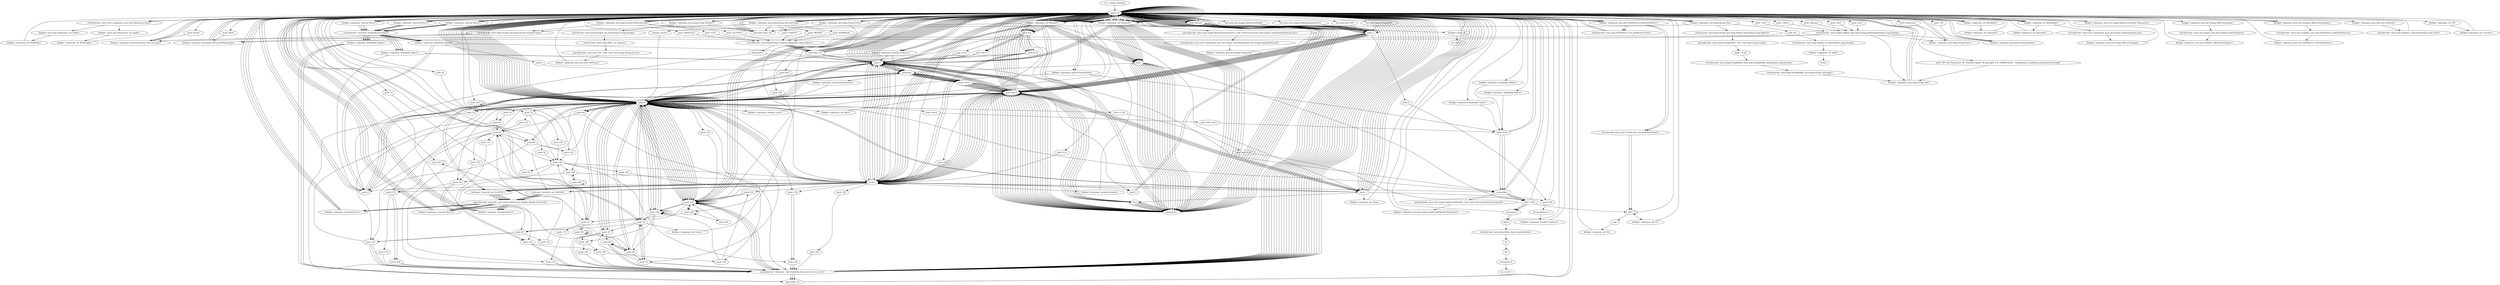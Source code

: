 digraph "" {
    "r0 := @this: plasmax"
    "load.r r0"
    "r0 := @this: plasmax"->"load.r r0";
    "load.r r0"->"load.r r0";
    "virtualinvoke <java.awt.Component: java.awt.Dimension size()>"
    "load.r r0"->"virtualinvoke <java.awt.Component: java.awt.Dimension size()>";
    "fieldget <java.awt.Dimension: int width>"
    "virtualinvoke <java.awt.Component: java.awt.Dimension size()>"->"fieldget <java.awt.Dimension: int width>";
    "fieldput <plasmax: int WinWidth>"
    "fieldget <java.awt.Dimension: int width>"->"fieldput <plasmax: int WinWidth>";
    "fieldput <plasmax: int WinWidth>"->"load.r r0";
    "load.r r0"->"load.r r0";
    "load.r r0"->"virtualinvoke <java.awt.Component: java.awt.Dimension size()>";
    "fieldget <java.awt.Dimension: int height>"
    "virtualinvoke <java.awt.Component: java.awt.Dimension size()>"->"fieldget <java.awt.Dimension: int height>";
    "fieldput <plasmax: int WinHeight>"
    "fieldget <java.awt.Dimension: int height>"->"fieldput <plasmax: int WinHeight>";
    "fieldput <plasmax: int WinHeight>"->"load.r r0";
    "load.r r0"->"load.r r0";
    "push \"colors\""
    "load.r r0"->"push \"colors\"";
    "virtualinvoke <java.applet.Applet: java.lang.String getParameter(java.lang.String)>"
    "push \"colors\""->"virtualinvoke <java.applet.Applet: java.lang.String getParameter(java.lang.String)>";
    "fieldput <plasmax: java.lang.String theColorType>"
    "virtualinvoke <java.applet.Applet: java.lang.String getParameter(java.lang.String)>"->"fieldput <plasmax: java.lang.String theColorType>";
    "fieldput <plasmax: java.lang.String theColorType>"->"load.r r0";
    "fieldget <plasmax: java.lang.String theColorType>"
    "load.r r0"->"fieldget <plasmax: java.lang.String theColorType>";
    "ifnonnull load.r r0"
    "fieldget <plasmax: java.lang.String theColorType>"->"ifnonnull load.r r0";
    "ifnonnull load.r r0"->"load.r r0";
    "push \"forest\""
    "load.r r0"->"push \"forest\"";
    "push \"forest\""->"fieldput <plasmax: java.lang.String theColorType>";
    "fieldput <plasmax: java.lang.String theColorType>"->"load.r r0";
    "load.r r0"->"load.r r0";
    "load.r r0"->"fieldget <plasmax: java.lang.String theColorType>";
    "virtualinvoke <java.lang.String: java.lang.String toUpperCase()>"
    "fieldget <plasmax: java.lang.String theColorType>"->"virtualinvoke <java.lang.String: java.lang.String toUpperCase()>";
    "virtualinvoke <java.lang.String: java.lang.String toUpperCase()>"->"fieldput <plasmax: java.lang.String theColorType>";
    "fieldput <plasmax: java.lang.String theColorType>"->"load.r r0";
    "load.r r0"->"load.r r0";
    "push \"plasma\""
    "load.r r0"->"push \"plasma\"";
    "push \"plasma\""->"virtualinvoke <java.applet.Applet: java.lang.String getParameter(java.lang.String)>";
    "fieldput <plasmax: java.lang.String thePlasmaType>"
    "virtualinvoke <java.applet.Applet: java.lang.String getParameter(java.lang.String)>"->"fieldput <plasmax: java.lang.String thePlasmaType>";
    "fieldput <plasmax: java.lang.String thePlasmaType>"->"load.r r0";
    "fieldget <plasmax: java.lang.String thePlasmaType>"
    "load.r r0"->"fieldget <plasmax: java.lang.String thePlasmaType>";
    "fieldget <plasmax: java.lang.String thePlasmaType>"->"ifnonnull load.r r0";
    "ifnonnull load.r r0"->"load.r r0";
    "push \"fluid\""
    "load.r r0"->"push \"fluid\"";
    "push \"fluid\""->"fieldput <plasmax: java.lang.String thePlasmaType>";
    "fieldput <plasmax: java.lang.String thePlasmaType>"->"load.r r0";
    "load.r r0"->"load.r r0";
    "load.r r0"->"fieldget <plasmax: java.lang.String thePlasmaType>";
    "fieldget <plasmax: java.lang.String thePlasmaType>"->"virtualinvoke <java.lang.String: java.lang.String toUpperCase()>";
    "virtualinvoke <java.lang.String: java.lang.String toUpperCase()>"->"fieldput <plasmax: java.lang.String thePlasmaType>";
    "fieldput <plasmax: java.lang.String thePlasmaType>"->"load.r r0";
    "load.r r0"->"load.r r0";
    "fieldget <plasmax: int WinWidth>"
    "load.r r0"->"fieldget <plasmax: int WinWidth>";
    "fieldput <plasmax: int PlasmaW>"
    "fieldget <plasmax: int WinWidth>"->"fieldput <plasmax: int PlasmaW>";
    "fieldput <plasmax: int PlasmaW>"->"load.r r0";
    "load.r r0"->"load.r r0";
    "fieldget <plasmax: int WinHeight>"
    "load.r r0"->"fieldget <plasmax: int WinHeight>";
    "fieldput <plasmax: int PlasmaH>"
    "fieldget <plasmax: int WinHeight>"->"fieldput <plasmax: int PlasmaH>";
    "fieldput <plasmax: int PlasmaH>"->"load.r r0";
    "load.r r0"->"fieldget <plasmax: java.lang.String thePlasmaType>";
    "push \"EYE\""
    "fieldget <plasmax: java.lang.String thePlasmaType>"->"push \"EYE\"";
    "virtualinvoke <java.lang.String: boolean equals(java.lang.Object)>"
    "push \"EYE\""->"virtualinvoke <java.lang.String: boolean equals(java.lang.Object)>";
    "ifeq load.r r0"
    "virtualinvoke <java.lang.String: boolean equals(java.lang.Object)>"->"ifeq load.r r0";
    "push 2"
    "ifeq load.r r0"->"push 2";
    "newarray"
    "push 2"->"newarray";
    "store.r $r14"
    "newarray"->"store.r $r14";
    "load.r $r14"
    "store.r $r14"->"load.r $r14";
    "push 0"
    "load.r $r14"->"push 0";
    "push 0"->"load.r r0";
    "fieldget <plasmax: int PlasmaW>"
    "load.r r0"->"fieldget <plasmax: int PlasmaW>";
    "arraywrite.i"
    "fieldget <plasmax: int PlasmaW>"->"arraywrite.i";
    "arraywrite.i"->"load.r $r14";
    "push 1"
    "load.r $r14"->"push 1";
    "push 1"->"load.r r0";
    "load.r r0"->"fieldget <plasmax: int PlasmaW>";
    "fieldget <plasmax: int PlasmaW>"->"arraywrite.i";
    "arraywrite.i"->"load.r r0";
    "new wave2d"
    "load.r r0"->"new wave2d";
    "dup1.r"
    "new wave2d"->"dup1.r";
    "dup1.r"->"load.r $r14";
    "load.r $r14"->"load.r r0";
    "load.r r0"->"fieldget <plasmax: int PlasmaW>";
    "fieldget <plasmax: int PlasmaW>"->"load.r r0";
    "fieldget <plasmax: int PlasmaH>"
    "load.r r0"->"fieldget <plasmax: int PlasmaH>";
    "push 0.0"
    "fieldget <plasmax: int PlasmaH>"->"push 0.0";
    "push 100.0"
    "push 0.0"->"push 100.0";
    "push 100.0"->"push 0";
    "push 0"->"push 1";
    "staticget <wave2d: int LINEAR>"
    "push 1"->"staticget <wave2d: int LINEAR>";
    "specialinvoke <wave2d: void <init>(int[],int,int,double,double,int,int,int)>"
    "staticget <wave2d: int LINEAR>"->"specialinvoke <wave2d: void <init>(int[],int,int,double,double,int,int,int)>";
    "fieldput <plasmax: wave2d Wave1>"
    "specialinvoke <wave2d: void <init>(int[],int,int,double,double,int,int,int)>"->"fieldput <plasmax: wave2d Wave1>";
    "fieldput <plasmax: wave2d Wave1>"->"load.r r0";
    "load.r r0"->"load.r r0";
    "fieldget <plasmax: wave2d Wave1>"
    "load.r r0"->"fieldget <plasmax: wave2d Wave1>";
    "virtualinvoke <wave2d: double[][] getTable()>"
    "fieldget <plasmax: wave2d Wave1>"->"virtualinvoke <wave2d: double[][] getTable()>";
    "fieldput <plasmax: double[][] Table1>"
    "virtualinvoke <wave2d: double[][] getTable()>"->"fieldput <plasmax: double[][] Table1>";
    "fieldput <plasmax: double[][] Table1>"->"push 2";
    "push 2"->"newarray";
    "newarray"->"store.r $r14";
    "store.r $r14"->"load.r $r14";
    "load.r $r14"->"push 0";
    "push 0"->"push 2";
    "push 2"->"load.r r0";
    "load.r r0"->"fieldget <plasmax: int PlasmaW>";
    "mul.i"
    "fieldget <plasmax: int PlasmaW>"->"mul.i";
    "mul.i"->"arraywrite.i";
    "arraywrite.i"->"load.r $r14";
    "load.r $r14"->"push 1";
    "push 1"->"push 2";
    "push 2"->"load.r r0";
    "load.r r0"->"fieldget <plasmax: int PlasmaH>";
    "fieldget <plasmax: int PlasmaH>"->"mul.i";
    "mul.i"->"arraywrite.i";
    "arraywrite.i"->"load.r r0";
    "load.r r0"->"new wave2d";
    "new wave2d"->"dup1.r";
    "dup1.r"->"load.r $r14";
    "load.r $r14"->"load.r r0";
    "load.r r0"->"fieldget <plasmax: int PlasmaW>";
    "fieldget <plasmax: int PlasmaW>"->"load.r r0";
    "load.r r0"->"fieldget <plasmax: int PlasmaH>";
    "fieldget <plasmax: int PlasmaH>"->"push 0.0";
    "push 0.0"->"push 100.0";
    "push 100.0"->"push 2";
    "push 2"->"push 1";
    "staticget <wave2d: int ELLIPTIC>"
    "push 1"->"staticget <wave2d: int ELLIPTIC>";
    "staticget <wave2d: int ELLIPTIC>"->"specialinvoke <wave2d: void <init>(int[],int,int,double,double,int,int,int)>";
    "fieldput <plasmax: wave2d Wave2>"
    "specialinvoke <wave2d: void <init>(int[],int,int,double,double,int,int,int)>"->"fieldput <plasmax: wave2d Wave2>";
    "fieldput <plasmax: wave2d Wave2>"->"load.r r0";
    "load.r r0"->"load.r r0";
    "fieldget <plasmax: wave2d Wave2>"
    "load.r r0"->"fieldget <plasmax: wave2d Wave2>";
    "fieldget <plasmax: wave2d Wave2>"->"virtualinvoke <wave2d: double[][] getTable()>";
    "fieldput <plasmax: double[][] Table2>"
    "virtualinvoke <wave2d: double[][] getTable()>"->"fieldput <plasmax: double[][] Table2>";
    "push 4"
    "fieldput <plasmax: double[][] Table2>"->"push 4";
    "push 4"->"newarray";
    "newarray"->"store.r $r14";
    "store.r $r14"->"load.r $r14";
    "load.r $r14"->"push 0";
    "push 3"
    "push 0"->"push 3";
    "push 3"->"load.r r0";
    "load.r r0"->"fieldget <plasmax: int PlasmaW>";
    "fieldget <plasmax: int PlasmaW>"->"mul.i";
    "mul.i"->"arraywrite.i";
    "arraywrite.i"->"load.r $r14";
    "load.r $r14"->"push 1";
    "push 5"
    "push 1"->"push 5";
    "push 5"->"load.r r0";
    "load.r r0"->"fieldget <plasmax: int PlasmaH>";
    "fieldget <plasmax: int PlasmaH>"->"mul.i";
    "mul.i"->"arraywrite.i";
    "arraywrite.i"->"load.r $r14";
    "load.r $r14"->"push 2";
    "push 2"->"push 2";
    "push 2"->"load.r r0";
    "load.r r0"->"fieldget <plasmax: int PlasmaW>";
    "fieldget <plasmax: int PlasmaW>"->"mul.i";
    "mul.i"->"arraywrite.i";
    "arraywrite.i"->"load.r $r14";
    "load.r $r14"->"push 3";
    "push 3"->"load.r r0";
    "load.r r0"->"fieldget <plasmax: int PlasmaH>";
    "fieldget <plasmax: int PlasmaH>"->"push 2";
    "div.i"
    "push 2"->"div.i";
    "div.i"->"arraywrite.i";
    "arraywrite.i"->"load.r r0";
    "load.r r0"->"new wave2d";
    "new wave2d"->"dup1.r";
    "dup1.r"->"load.r $r14";
    "load.r $r14"->"load.r r0";
    "load.r r0"->"fieldget <plasmax: int PlasmaW>";
    "fieldget <plasmax: int PlasmaW>"->"load.r r0";
    "load.r r0"->"fieldget <plasmax: int PlasmaH>";
    "fieldget <plasmax: int PlasmaH>"->"push 0.0";
    "push 55.0"
    "push 0.0"->"push 55.0";
    "push 55.0"->"push 1";
    "push 1"->"push 1";
    "push 1"->"staticget <wave2d: int ELLIPTIC>";
    "staticget <wave2d: int ELLIPTIC>"->"specialinvoke <wave2d: void <init>(int[],int,int,double,double,int,int,int)>";
    "fieldput <plasmax: wave2d Wave3>"
    "specialinvoke <wave2d: void <init>(int[],int,int,double,double,int,int,int)>"->"fieldput <plasmax: wave2d Wave3>";
    "fieldput <plasmax: wave2d Wave3>"->"load.r r0";
    "load.r r0"->"load.r r0";
    "fieldget <plasmax: wave2d Wave3>"
    "load.r r0"->"fieldget <plasmax: wave2d Wave3>";
    "fieldget <plasmax: wave2d Wave3>"->"virtualinvoke <wave2d: double[][] getTable()>";
    "fieldput <plasmax: double[][] Table3>"
    "virtualinvoke <wave2d: double[][] getTable()>"->"fieldput <plasmax: double[][] Table3>";
    "goto load.r r0"
    "fieldput <plasmax: double[][] Table3>"->"goto load.r r0";
    "goto load.r r0"->"load.r r0";
    "load.r r0"->"push 3";
    "push 256"
    "push 3"->"push 256";
    "newmultiarray 2"
    "push 256"->"newmultiarray 2";
    "fieldput <plasmax: byte[][] Couleurs>"
    "newmultiarray 2"->"fieldput <plasmax: byte[][] Couleurs>";
    "fieldput <plasmax: byte[][] Couleurs>"->"load.r r0";
    "load.r r0"->"fieldget <plasmax: java.lang.String theColorType>";
    "push \"FOREST\""
    "fieldget <plasmax: java.lang.String theColorType>"->"push \"FOREST\"";
    "push \"FOREST\""->"virtualinvoke <java.lang.String: boolean equals(java.lang.Object)>";
    "virtualinvoke <java.lang.String: boolean equals(java.lang.Object)>"->"ifeq load.r r0";
    "ifeq load.r r0"->"load.r r0";
    "load.r r0"->"push 0";
    "push 0"->"push 0";
    "push 0"->"push 0";
    "push 0"->"push 0";
    "push 49"
    "push 0"->"push 49";
    "push 49"->"push 0";
    "push 0"->"push 0";
    "push 0"->"push 49";
    "specialinvoke <plasmax: void Fader(int,int,int,int,int,int,int,int)>"
    "push 49"->"specialinvoke <plasmax: void Fader(int,int,int,int,int,int,int,int)>";
    "specialinvoke <plasmax: void Fader(int,int,int,int,int,int,int,int)>"->"load.r r0";
    "push 10"
    "load.r r0"->"push 10";
    "push 60"
    "push 10"->"push 60";
    "push 60"->"push 0";
    "push 69"
    "push 0"->"push 69";
    "push 119"
    "push 69"->"push 119";
    "push 119"->"push 0";
    "push 50"
    "push 0"->"push 50";
    "push 99"
    "push 50"->"push 99";
    "push 99"->"specialinvoke <plasmax: void Fader(int,int,int,int,int,int,int,int)>";
    "specialinvoke <plasmax: void Fader(int,int,int,int,int,int,int,int)>"->"load.r r0";
    "push 80"
    "load.r r0"->"push 80";
    "push 130"
    "push 80"->"push 130";
    "push 130"->"push 0";
    "push 70"
    "push 0"->"push 70";
    "push 219"
    "push 70"->"push 219";
    "push 219"->"push 99";
    "push 100"
    "push 99"->"push 100";
    "push 169"
    "push 100"->"push 169";
    "push 169"->"specialinvoke <plasmax: void Fader(int,int,int,int,int,int,int,int)>";
    "specialinvoke <plasmax: void Fader(int,int,int,int,int,int,int,int)>"->"load.r r0";
    "load.r r0"->"push 70";
    "push 220"
    "push 70"->"push 220";
    "push 220"->"push 100";
    "push 100"->"push 1";
    "push 1"->"push 1";
    "push 1"->"push 1";
    "push 170"
    "push 1"->"push 170";
    "push 174"
    "push 170"->"push 174";
    "push 174"->"specialinvoke <plasmax: void Fader(int,int,int,int,int,int,int,int)>";
    "specialinvoke <plasmax: void Fader(int,int,int,int,int,int,int,int)>"->"load.r r0";
    "load.r r0"->"push 0";
    "push 0"->"push 0";
    "push 0"->"push 0";
    "push 240"
    "push 0"->"push 240";
    "push 240"->"push 240";
    "push 240"->"push 50";
    "push 175"
    "push 50"->"push 175";
    "push 179"
    "push 175"->"push 179";
    "push 179"->"specialinvoke <plasmax: void Fader(int,int,int,int,int,int,int,int)>";
    "specialinvoke <plasmax: void Fader(int,int,int,int,int,int,int,int)>"->"load.r r0";
    "push 241"
    "load.r r0"->"push 241";
    "push 241"->"push 241";
    "push 241"->"push 50";
    "push 250"
    "push 50"->"push 250";
    "push 250"->"push 250";
    "push 250"->"push 250";
    "push 180"
    "push 250"->"push 180";
    "push 189"
    "push 180"->"push 189";
    "push 189"->"specialinvoke <plasmax: void Fader(int,int,int,int,int,int,int,int)>";
    "specialinvoke <plasmax: void Fader(int,int,int,int,int,int,int,int)>"->"load.r r0";
    "push 255"
    "load.r r0"->"push 255";
    "push 255"->"push 255";
    "push 255"->"push 255";
    "push 255"->"push 1";
    "push 1"->"push 1";
    "push 1"->"push 1";
    "push 190"
    "push 1"->"push 190";
    "push 194"
    "push 190"->"push 194";
    "push 194"->"specialinvoke <plasmax: void Fader(int,int,int,int,int,int,int,int)>";
    "specialinvoke <plasmax: void Fader(int,int,int,int,int,int,int,int)>"->"load.r r0";
    "load.r r0"->"push 0";
    "push 0"->"push 0";
    "push 0"->"push 0";
    "push 0"->"push 0";
    "push 0"->"push 0";
    "push 0"->"push 0";
    "push 195"
    "push 0"->"push 195";
    "push 195"->"push 255";
    "push 255"->"specialinvoke <plasmax: void Fader(int,int,int,int,int,int,int,int)>";
    "specialinvoke <plasmax: void Fader(int,int,int,int,int,int,int,int)>"->"goto load.r r0";
    "goto load.r r0"->"load.r r0";
    "load.r r0"->"load.r r0";
    "load.r r0"->"fieldget <plasmax: int PlasmaH>";
    "fieldget <plasmax: int PlasmaH>"->"load.r r0";
    "load.r r0"->"fieldget <plasmax: int PlasmaW>";
    "fieldget <plasmax: int PlasmaW>"->"mul.i";
    "mul.i"->"newarray";
    "fieldput <plasmax: byte[] PlasmaPixels>"
    "newarray"->"fieldput <plasmax: byte[] PlasmaPixels>";
    "fieldput <plasmax: byte[] PlasmaPixels>"->"push 0";
    "store.i $r14"
    "push 0"->"store.i $r14";
    "goto load.i $r14"
    "store.i $r14"->"goto load.i $r14";
    "load.i $r14"
    "goto load.i $r14"->"load.i $r14";
    "load.i $r14"->"load.r r0";
    "load.r r0"->"fieldget <plasmax: int PlasmaH>";
    "ifcmplt.i push 0"
    "fieldget <plasmax: int PlasmaH>"->"ifcmplt.i push 0";
    "ifcmplt.i push 0"->"load.r r0";
    "new java.awt.image.IndexColorModel"
    "load.r r0"->"new java.awt.image.IndexColorModel";
    "new java.awt.image.IndexColorModel"->"dup1.r";
    "push 8"
    "dup1.r"->"push 8";
    "push 8"->"push 256";
    "push 256"->"load.r r0";
    "fieldget <plasmax: byte[][] Couleurs>"
    "load.r r0"->"fieldget <plasmax: byte[][] Couleurs>";
    "fieldget <plasmax: byte[][] Couleurs>"->"push 0";
    "arrayread.r"
    "push 0"->"arrayread.r";
    "arrayread.r"->"load.r r0";
    "load.r r0"->"fieldget <plasmax: byte[][] Couleurs>";
    "fieldget <plasmax: byte[][] Couleurs>"->"push 1";
    "push 1"->"arrayread.r";
    "arrayread.r"->"load.r r0";
    "load.r r0"->"fieldget <plasmax: byte[][] Couleurs>";
    "fieldget <plasmax: byte[][] Couleurs>"->"push 2";
    "push 2"->"arrayread.r";
    "specialinvoke <java.awt.image.IndexColorModel: void <init>(int,int,byte[],byte[],byte[])>"
    "arrayread.r"->"specialinvoke <java.awt.image.IndexColorModel: void <init>(int,int,byte[],byte[],byte[])>";
    "fieldput <plasmax: java.awt.image.IndexColorModel PlasmaIcm>"
    "specialinvoke <java.awt.image.IndexColorModel: void <init>(int,int,byte[],byte[],byte[])>"->"fieldput <plasmax: java.awt.image.IndexColorModel PlasmaIcm>";
    "fieldput <plasmax: java.awt.image.IndexColorModel PlasmaIcm>"->"load.r r0";
    "load.r r0"->"load.r r0";
    "new java.awt.image.MemoryImageSource"
    "load.r r0"->"new java.awt.image.MemoryImageSource";
    "new java.awt.image.MemoryImageSource"->"dup1.r";
    "dup1.r"->"load.r r0";
    "load.r r0"->"fieldget <plasmax: int PlasmaW>";
    "fieldget <plasmax: int PlasmaW>"->"load.r r0";
    "load.r r0"->"fieldget <plasmax: int PlasmaH>";
    "fieldget <plasmax: int PlasmaH>"->"load.r r0";
    "fieldget <plasmax: java.awt.image.IndexColorModel PlasmaIcm>"
    "load.r r0"->"fieldget <plasmax: java.awt.image.IndexColorModel PlasmaIcm>";
    "fieldget <plasmax: java.awt.image.IndexColorModel PlasmaIcm>"->"load.r r0";
    "fieldget <plasmax: byte[] PlasmaPixels>"
    "load.r r0"->"fieldget <plasmax: byte[] PlasmaPixels>";
    "fieldget <plasmax: byte[] PlasmaPixels>"->"push 0";
    "push 0"->"load.r r0";
    "load.r r0"->"fieldget <plasmax: int PlasmaW>";
    "specialinvoke <java.awt.image.MemoryImageSource: void <init>(int,int,java.awt.image.ColorModel,byte[],int,int)>"
    "fieldget <plasmax: int PlasmaW>"->"specialinvoke <java.awt.image.MemoryImageSource: void <init>(int,int,java.awt.image.ColorModel,byte[],int,int)>";
    "virtualinvoke <java.awt.Component: java.awt.Image createImage(java.awt.image.ImageProducer)>"
    "specialinvoke <java.awt.image.MemoryImageSource: void <init>(int,int,java.awt.image.ColorModel,byte[],int,int)>"->"virtualinvoke <java.awt.Component: java.awt.Image createImage(java.awt.image.ImageProducer)>";
    "fieldput <plasmax: java.awt.Image PlasmaIm>"
    "virtualinvoke <java.awt.Component: java.awt.Image createImage(java.awt.image.ImageProducer)>"->"fieldput <plasmax: java.awt.Image PlasmaIm>";
    "fieldput <plasmax: java.awt.Image PlasmaIm>"->"load.r r0";
    "load.r r0"->"load.r r0";
    "load.r r0"->"load.r r0";
    "load.r r0"->"fieldget <plasmax: int WinWidth>";
    "fieldget <plasmax: int WinWidth>"->"load.r r0";
    "load.r r0"->"fieldget <plasmax: int WinHeight>";
    "virtualinvoke <java.awt.Component: java.awt.Image createImage(int,int)>"
    "fieldget <plasmax: int WinHeight>"->"virtualinvoke <java.awt.Component: java.awt.Image createImage(int,int)>";
    "fieldput <plasmax: java.awt.Image offScreenImage>"
    "virtualinvoke <java.awt.Component: java.awt.Image createImage(int,int)>"->"fieldput <plasmax: java.awt.Image offScreenImage>";
    "fieldput <plasmax: java.awt.Image offScreenImage>"->"load.r r0";
    "load.r r0"->"load.r r0";
    "fieldget <plasmax: java.awt.Image offScreenImage>"
    "load.r r0"->"fieldget <plasmax: java.awt.Image offScreenImage>";
    "virtualinvoke <java.awt.Image: java.awt.Graphics getGraphics()>"
    "fieldget <plasmax: java.awt.Image offScreenImage>"->"virtualinvoke <java.awt.Image: java.awt.Graphics getGraphics()>";
    "fieldput <plasmax: java.awt.Graphics offScreenGraphics>"
    "virtualinvoke <java.awt.Image: java.awt.Graphics getGraphics()>"->"fieldput <plasmax: java.awt.Graphics offScreenGraphics>";
    "fieldput <plasmax: java.awt.Graphics offScreenGraphics>"->"load.r r0";
    "load.r r0"->"load.r r0";
    "push \"font\""
    "load.r r0"->"push \"font\"";
    "push \"font\""->"virtualinvoke <java.applet.Applet: java.lang.String getParameter(java.lang.String)>";
    "fieldput <plasmax: java.lang.String Fonts>"
    "virtualinvoke <java.applet.Applet: java.lang.String getParameter(java.lang.String)>"->"fieldput <plasmax: java.lang.String Fonts>";
    "fieldput <plasmax: java.lang.String Fonts>"->"load.r r0";
    "fieldget <plasmax: java.lang.String Fonts>"
    "load.r r0"->"fieldget <plasmax: java.lang.String Fonts>";
    "fieldget <plasmax: java.lang.String Fonts>"->"ifnonnull load.r r0";
    "ifnonnull load.r r0"->"load.r r0";
    "push \"Helvetica\""
    "load.r r0"->"push \"Helvetica\"";
    "push \"Helvetica\""->"fieldput <plasmax: java.lang.String Fonts>";
    "fieldput <plasmax: java.lang.String Fonts>"->"load.r r0";
    "load.r r0"->"load.r r0";
    "push \"size\""
    "load.r r0"->"push \"size\"";
    "push \"size\""->"virtualinvoke <java.applet.Applet: java.lang.String getParameter(java.lang.String)>";
    "fieldput <plasmax: java.lang.String theSize>"
    "virtualinvoke <java.applet.Applet: java.lang.String getParameter(java.lang.String)>"->"fieldput <plasmax: java.lang.String theSize>";
    "fieldput <plasmax: java.lang.String theSize>"->"load.r r0";
    "fieldget <plasmax: java.lang.String theSize>"
    "load.r r0"->"fieldget <plasmax: java.lang.String theSize>";
    "fieldget <plasmax: java.lang.String theSize>"->"ifnonnull load.r r0";
    "ifnonnull load.r r0"->"load.r r0";
    "push \"30\""
    "load.r r0"->"push \"30\"";
    "push \"30\""->"fieldput <plasmax: java.lang.String theSize>";
    "fieldput <plasmax: java.lang.String theSize>"->"load.r r0";
    "new java.awt.Font"
    "load.r r0"->"new java.awt.Font";
    "new java.awt.Font"->"dup1.r";
    "dup1.r"->"load.r r0";
    "load.r r0"->"fieldget <plasmax: java.lang.String Fonts>";
    "fieldget <plasmax: java.lang.String Fonts>"->"push 1";
    "push 1"->"load.r r0";
    "load.r r0"->"fieldget <plasmax: java.lang.String theSize>";
    "staticinvoke <java.lang.Integer: int parseInt(java.lang.String)>"
    "fieldget <plasmax: java.lang.String theSize>"->"staticinvoke <java.lang.Integer: int parseInt(java.lang.String)>";
    "staticinvoke <java.lang.Math: int abs(int)>"
    "staticinvoke <java.lang.Integer: int parseInt(java.lang.String)>"->"staticinvoke <java.lang.Math: int abs(int)>";
    "specialinvoke <java.awt.Font: void <init>(java.lang.String,int,int)>"
    "staticinvoke <java.lang.Math: int abs(int)>"->"specialinvoke <java.awt.Font: void <init>(java.lang.String,int,int)>";
    "fieldput <plasmax: java.awt.Font theFonts>"
    "specialinvoke <java.awt.Font: void <init>(java.lang.String,int,int)>"->"fieldput <plasmax: java.awt.Font theFonts>";
    "fieldput <plasmax: java.awt.Font theFonts>"->"load.r r0";
    "fieldget <plasmax: java.awt.Graphics offScreenGraphics>"
    "load.r r0"->"fieldget <plasmax: java.awt.Graphics offScreenGraphics>";
    "fieldget <plasmax: java.awt.Graphics offScreenGraphics>"->"load.r r0";
    "fieldget <plasmax: java.awt.Font theFonts>"
    "load.r r0"->"fieldget <plasmax: java.awt.Font theFonts>";
    "virtualinvoke <java.awt.Graphics: void setFont(java.awt.Font)>"
    "fieldget <plasmax: java.awt.Font theFonts>"->"virtualinvoke <java.awt.Graphics: void setFont(java.awt.Font)>";
    "virtualinvoke <java.awt.Graphics: void setFont(java.awt.Font)>"->"load.r r0";
    "load.r r0"->"load.r r0";
    "load.r r0"->"fieldget <plasmax: java.awt.Graphics offScreenGraphics>";
    "virtualinvoke <java.awt.Graphics: java.awt.FontMetrics getFontMetrics()>"
    "fieldget <plasmax: java.awt.Graphics offScreenGraphics>"->"virtualinvoke <java.awt.Graphics: java.awt.FontMetrics getFontMetrics()>";
    "fieldput <plasmax: java.awt.FontMetrics theFontsMetrics>"
    "virtualinvoke <java.awt.Graphics: java.awt.FontMetrics getFontMetrics()>"->"fieldput <plasmax: java.awt.FontMetrics theFontsMetrics>";
    "fieldput <plasmax: java.awt.FontMetrics theFontsMetrics>"->"load.r r0";
    "load.r r0"->"push 3";
    "fieldput <plasmax: int Step>"
    "push 3"->"fieldput <plasmax: int Step>";
    "fieldput <plasmax: int Step>"->"load.r r0";
    "load.r r0"->"load.r r0";
    "fieldget <plasmax: java.awt.FontMetrics theFontsMetrics>"
    "load.r r0"->"fieldget <plasmax: java.awt.FontMetrics theFontsMetrics>";
    "virtualinvoke <java.awt.FontMetrics: int getMaxDescent()>"
    "fieldget <plasmax: java.awt.FontMetrics theFontsMetrics>"->"virtualinvoke <java.awt.FontMetrics: int getMaxDescent()>";
    "virtualinvoke <java.awt.FontMetrics: int getMaxDescent()>"->"load.r r0";
    "load.r r0"->"fieldget <plasmax: java.awt.FontMetrics theFontsMetrics>";
    "virtualinvoke <java.awt.FontMetrics: int getMaxAscent()>"
    "fieldget <plasmax: java.awt.FontMetrics theFontsMetrics>"->"virtualinvoke <java.awt.FontMetrics: int getMaxAscent()>";
    "add.i"
    "virtualinvoke <java.awt.FontMetrics: int getMaxAscent()>"->"add.i";
    "neg.i"
    "add.i"->"neg.i";
    "fieldput <plasmax: int Yd>"
    "neg.i"->"fieldput <plasmax: int Yd>";
    "fieldput <plasmax: int Yd>"->"load.r r0";
    "load.r r0"->"load.r r0";
    "fieldget <plasmax: int Yd>"
    "load.r r0"->"fieldget <plasmax: int Yd>";
    "fieldput <plasmax: int Ycurrent>"
    "fieldget <plasmax: int Yd>"->"fieldput <plasmax: int Ycurrent>";
    "fieldput <plasmax: int Ycurrent>"->"load.r r0";
    "load.r r0"->"load.r r0";
    "load.r r0"->"fieldget <plasmax: int WinHeight>";
    "fieldget <plasmax: int WinHeight>"->"load.r r0";
    "load.r r0"->"fieldget <plasmax: java.awt.FontMetrics theFontsMetrics>";
    "fieldget <plasmax: java.awt.FontMetrics theFontsMetrics>"->"virtualinvoke <java.awt.FontMetrics: int getMaxDescent()>";
    "virtualinvoke <java.awt.FontMetrics: int getMaxDescent()>"->"load.r r0";
    "load.r r0"->"fieldget <plasmax: java.awt.FontMetrics theFontsMetrics>";
    "fieldget <plasmax: java.awt.FontMetrics theFontsMetrics>"->"virtualinvoke <java.awt.FontMetrics: int getMaxAscent()>";
    "virtualinvoke <java.awt.FontMetrics: int getMaxAscent()>"->"add.i";
    "add.i"->"add.i";
    "fieldput <plasmax: int Yf>"
    "add.i"->"fieldput <plasmax: int Yf>";
    "fieldput <plasmax: int Yf>"->"load.r r0";
    "push 30"
    "load.r r0"->"push 30";
    "fieldput <plasmax: int Count>"
    "push 30"->"fieldput <plasmax: int Count>";
    "fieldput <plasmax: int Count>"->"load.r r0";
    "load.r r0"->"push 1";
    "fieldput <plasmax: boolean Ascend>"
    "push 1"->"fieldput <plasmax: boolean Ascend>";
    "fieldput <plasmax: boolean Ascend>"->"load.r r0";
    "load.r r0"->"push 0";
    "fieldput <plasmax: boolean Level>"
    "push 0"->"fieldput <plasmax: boolean Level>";
    "fieldput <plasmax: boolean Level>"->"load.r r0";
    "load.r r0"->"load.r r0";
    "push \"text\""
    "load.r r0"->"push \"text\"";
    "push \"text\""->"virtualinvoke <java.applet.Applet: java.lang.String getParameter(java.lang.String)>";
    "fieldput <plasmax: java.lang.String Text>"
    "virtualinvoke <java.applet.Applet: java.lang.String getParameter(java.lang.String)>"->"fieldput <plasmax: java.lang.String Text>";
    "fieldput <plasmax: java.lang.String Text>"->"load.r r0";
    "fieldget <plasmax: java.lang.String Text>"
    "load.r r0"->"fieldget <plasmax: java.lang.String Text>";
    "fieldget <plasmax: java.lang.String Text>"->"ifnonnull load.r r0";
    "ifnonnull load.r r0"->"load.r r0";
    "push \"NO Text Parameter !#- PlasmaX Applet -#Copyright E.B 1998#Contact : ebsp@iname.com#http://ebsp.home.ml.org#\""
    "load.r r0"->"push \"NO Text Parameter !#- PlasmaX Applet -#Copyright E.B 1998#Contact : ebsp@iname.com#http://ebsp.home.ml.org#\"";
    "push \"NO Text Parameter !#- PlasmaX Applet -#Copyright E.B 1998#Contact : ebsp@iname.com#http://ebsp.home.ml.org#\""->"fieldput <plasmax: java.lang.String Text>";
    "fieldput <plasmax: java.lang.String Text>"->"load.r r0";
    "new java.lang.StringBuffer"
    "load.r r0"->"new java.lang.StringBuffer";
    "new java.lang.StringBuffer"->"dup1.r";
    "dup1.r"->"load.r r0";
    "load.r r0"->"fieldget <plasmax: java.lang.String Text>";
    "staticinvoke <java.lang.String: java.lang.String valueOf(java.lang.Object)>"
    "fieldget <plasmax: java.lang.String Text>"->"staticinvoke <java.lang.String: java.lang.String valueOf(java.lang.Object)>";
    "specialinvoke <java.lang.StringBuffer: void <init>(java.lang.String)>"
    "staticinvoke <java.lang.String: java.lang.String valueOf(java.lang.Object)>"->"specialinvoke <java.lang.StringBuffer: void <init>(java.lang.String)>";
    "push \" #_#\""
    "specialinvoke <java.lang.StringBuffer: void <init>(java.lang.String)>"->"push \" #_#\"";
    "virtualinvoke <java.lang.StringBuffer: java.lang.StringBuffer append(java.lang.String)>"
    "push \" #_#\""->"virtualinvoke <java.lang.StringBuffer: java.lang.StringBuffer append(java.lang.String)>";
    "virtualinvoke <java.lang.StringBuffer: java.lang.String toString()>"
    "virtualinvoke <java.lang.StringBuffer: java.lang.StringBuffer append(java.lang.String)>"->"virtualinvoke <java.lang.StringBuffer: java.lang.String toString()>";
    "virtualinvoke <java.lang.StringBuffer: java.lang.String toString()>"->"fieldput <plasmax: java.lang.String Text>";
    "fieldput <plasmax: java.lang.String Text>"->"load.r r0";
    "load.r r0"->"push 0";
    "fieldput <plasmax: int IndA>"
    "push 0"->"fieldput <plasmax: int IndA>";
    "fieldput <plasmax: int IndA>"->"load.r r0";
    "load.r r0"->"load.r r0";
    "load.r r0"->"fieldget <plasmax: java.lang.String Text>";
    "push \"#\""
    "fieldget <plasmax: java.lang.String Text>"->"push \"#\"";
    "virtualinvoke <java.lang.String: int indexOf(java.lang.String)>"
    "push \"#\""->"virtualinvoke <java.lang.String: int indexOf(java.lang.String)>";
    "fieldput <plasmax: int IndB>"
    "virtualinvoke <java.lang.String: int indexOf(java.lang.String)>"->"fieldput <plasmax: int IndB>";
    "return"
    "fieldput <plasmax: int IndB>"->"return";
    "ifcmplt.i push 0"->"push 0";
    "store.i i130"
    "push 0"->"store.i i130";
    "goto load.i i130"
    "store.i i130"->"goto load.i i130";
    "load.i i130"
    "goto load.i i130"->"load.i i130";
    "load.i i130"->"load.r r0";
    "load.r r0"->"fieldget <plasmax: int PlasmaW>";
    "ifcmplt.i load.r r0"
    "fieldget <plasmax: int PlasmaW>"->"ifcmplt.i load.r r0";
    "inc.i $r14 1"
    "ifcmplt.i load.r r0"->"inc.i $r14 1";
    "ifcmplt.i load.r r0"->"load.r r0";
    "load.r r0"->"fieldget <plasmax: byte[] PlasmaPixels>";
    "fieldget <plasmax: byte[] PlasmaPixels>"->"load.i $r14";
    "load.i $r14"->"load.r r0";
    "load.r r0"->"fieldget <plasmax: int PlasmaW>";
    "fieldget <plasmax: int PlasmaW>"->"mul.i";
    "mul.i"->"load.i i130";
    "load.i i130"->"add.i";
    "add.i"->"load.r r0";
    "fieldget <plasmax: double[][] Table1>"
    "load.r r0"->"fieldget <plasmax: double[][] Table1>";
    "fieldget <plasmax: double[][] Table1>"->"load.i $r14";
    "load.i $r14"->"arrayread.r";
    "arrayread.r"->"load.i i130";
    "arrayread.d"
    "load.i i130"->"arrayread.d";
    "arrayread.d"->"load.r r0";
    "fieldget <plasmax: double[][] Table2>"
    "load.r r0"->"fieldget <plasmax: double[][] Table2>";
    "fieldget <plasmax: double[][] Table2>"->"load.i $r14";
    "load.i $r14"->"arrayread.r";
    "arrayread.r"->"load.i i130";
    "load.i i130"->"arrayread.d";
    "add.d"
    "arrayread.d"->"add.d";
    "add.d"->"load.r r0";
    "fieldget <plasmax: double[][] Table3>"
    "load.r r0"->"fieldget <plasmax: double[][] Table3>";
    "fieldget <plasmax: double[][] Table3>"->"load.i $r14";
    "load.i $r14"->"arrayread.r";
    "arrayread.r"->"load.i i130";
    "load.i i130"->"arrayread.d";
    "arrayread.d"->"add.d";
    "staticinvoke <java.lang.Math: long round(double)>"
    "add.d"->"staticinvoke <java.lang.Math: long round(double)>";
    "l2i"
    "staticinvoke <java.lang.Math: long round(double)>"->"l2i";
    "i2b"
    "l2i"->"i2b";
    "arraywrite.b"
    "i2b"->"arraywrite.b";
    "inc.i i130 1"
    "arraywrite.b"->"inc.i i130 1";
    "ifeq load.r r0"->"load.r r0";
    "load.r r0"->"fieldget <plasmax: java.lang.String theColorType>";
    "push \"WATER\""
    "fieldget <plasmax: java.lang.String theColorType>"->"push \"WATER\"";
    "push \"WATER\""->"virtualinvoke <java.lang.String: boolean equals(java.lang.Object)>";
    "virtualinvoke <java.lang.String: boolean equals(java.lang.Object)>"->"ifeq load.r r0";
    "ifeq load.r r0"->"load.r r0";
    "load.r r0"->"push 0";
    "push 0"->"push 0";
    "push 0"->"push 0";
    "push 0"->"push 0";
    "push 0"->"push 0";
    "push 79"
    "push 0"->"push 79";
    "push 79"->"push 0";
    "push 0"->"push 79";
    "push 79"->"specialinvoke <plasmax: void Fader(int,int,int,int,int,int,int,int)>";
    "specialinvoke <plasmax: void Fader(int,int,int,int,int,int,int,int)>"->"load.r r0";
    "load.r r0"->"push 0";
    "push 0"->"push 0";
    "push 0"->"push 80";
    "push 80"->"push 0";
    "push 0"->"push 49";
    "push 49"->"push 99";
    "push 99"->"push 80";
    "push 80"->"push 119";
    "push 119"->"specialinvoke <plasmax: void Fader(int,int,int,int,int,int,int,int)>";
    "specialinvoke <plasmax: void Fader(int,int,int,int,int,int,int,int)>"->"load.r r0";
    "load.r r0"->"push 0";
    "push 0"->"push 50";
    "push 50"->"push 100";
    "push 19"
    "push 100"->"push 19";
    "push 19"->"push 99";
    "push 139"
    "push 99"->"push 139";
    "push 120"
    "push 139"->"push 120";
    "push 120"->"push 179";
    "push 179"->"specialinvoke <plasmax: void Fader(int,int,int,int,int,int,int,int)>";
    "specialinvoke <plasmax: void Fader(int,int,int,int,int,int,int,int)>"->"load.r r0";
    "push 20"
    "load.r r0"->"push 20";
    "push 20"->"push 100";
    "push 140"
    "push 100"->"push 140";
    "push 199"
    "push 140"->"push 199";
    "push 254"
    "push 199"->"push 254";
    "push 254"->"push 254";
    "push 254"->"push 180";
    "push 229"
    "push 180"->"push 229";
    "push 229"->"specialinvoke <plasmax: void Fader(int,int,int,int,int,int,int,int)>";
    "specialinvoke <plasmax: void Fader(int,int,int,int,int,int,int,int)>"->"load.r r0";
    "push 200"
    "load.r r0"->"push 200";
    "push 200"->"push 255";
    "push 255"->"push 255";
    "push 255"->"push 240";
    "push 240"->"push 255";
    "push 255"->"push 240";
    "push 230"
    "push 240"->"push 230";
    "push 230"->"push 255";
    "push 255"->"specialinvoke <plasmax: void Fader(int,int,int,int,int,int,int,int)>";
    "specialinvoke <plasmax: void Fader(int,int,int,int,int,int,int,int)>"->"goto load.r r0";
    "ifeq load.r r0"->"load.r r0";
    "load.r r0"->"fieldget <plasmax: java.lang.String theColorType>";
    "push \"RAINBOW\""
    "fieldget <plasmax: java.lang.String theColorType>"->"push \"RAINBOW\"";
    "push \"RAINBOW\""->"virtualinvoke <java.lang.String: boolean equals(java.lang.Object)>";
    "virtualinvoke <java.lang.String: boolean equals(java.lang.Object)>"->"ifeq load.r r0";
    "ifeq load.r r0"->"load.r r0";
    "load.r r0"->"push 0";
    "push 0"->"push 0";
    "push 0"->"push 0";
    "push 0"->"push 254";
    "push 254"->"push 254";
    "push 254"->"push 254";
    "push 254"->"push 0";
    "push 29"
    "push 0"->"push 29";
    "push 29"->"specialinvoke <plasmax: void Fader(int,int,int,int,int,int,int,int)>";
    "specialinvoke <plasmax: void Fader(int,int,int,int,int,int,int,int)>"->"load.r r0";
    "load.r r0"->"push 255";
    "push 255"->"push 255";
    "push 255"->"push 255";
    "push 255"->"push 0";
    "push 0"->"push 254";
    "push 254"->"push 254";
    "push 254"->"push 30";
    "push 59"
    "push 30"->"push 59";
    "push 59"->"specialinvoke <plasmax: void Fader(int,int,int,int,int,int,int,int)>";
    "specialinvoke <plasmax: void Fader(int,int,int,int,int,int,int,int)>"->"load.r r0";
    "load.r r0"->"push 0";
    "push 0"->"push 255";
    "push 255"->"push 255";
    "push 255"->"push 0";
    "push 0"->"push 0";
    "push 0"->"push 254";
    "push 254"->"push 60";
    "push 89"
    "push 60"->"push 89";
    "push 89"->"specialinvoke <plasmax: void Fader(int,int,int,int,int,int,int,int)>";
    "specialinvoke <plasmax: void Fader(int,int,int,int,int,int,int,int)>"->"load.r r0";
    "load.r r0"->"push 0";
    "push 0"->"push 0";
    "push 0"->"push 255";
    "push 255"->"push 254";
    "push 254"->"push 0";
    "push 0"->"push 255";
    "push 90"
    "push 255"->"push 90";
    "push 90"->"push 119";
    "push 119"->"specialinvoke <plasmax: void Fader(int,int,int,int,int,int,int,int)>";
    "specialinvoke <plasmax: void Fader(int,int,int,int,int,int,int,int)>"->"load.r r0";
    "load.r r0"->"push 255";
    "push 255"->"push 0";
    "push 0"->"push 255";
    "push 255"->"push 255";
    "push 255"->"push 0";
    "push 0"->"push 0";
    "push 0"->"push 120";
    "push 149"
    "push 120"->"push 149";
    "push 149"->"specialinvoke <plasmax: void Fader(int,int,int,int,int,int,int,int)>";
    "specialinvoke <plasmax: void Fader(int,int,int,int,int,int,int,int)>"->"load.r r0";
    "load.r r0"->"push 255";
    "push 255"->"push 0";
    "push 0"->"push 0";
    "push 0"->"push 255";
    "push 255"->"push 254";
    "push 254"->"push 0";
    "push 150"
    "push 0"->"push 150";
    "push 150"->"push 169";
    "push 169"->"specialinvoke <plasmax: void Fader(int,int,int,int,int,int,int,int)>";
    "specialinvoke <plasmax: void Fader(int,int,int,int,int,int,int,int)>"->"load.r r0";
    "load.r r0"->"push 255";
    "push 255"->"push 255";
    "push 255"->"push 0";
    "push 0"->"push 0";
    "push 0"->"push 255";
    "push 255"->"push 0";
    "push 0"->"push 170";
    "push 209"
    "push 170"->"push 209";
    "push 209"->"specialinvoke <plasmax: void Fader(int,int,int,int,int,int,int,int)>";
    "specialinvoke <plasmax: void Fader(int,int,int,int,int,int,int,int)>"->"load.r r0";
    "load.r r0"->"push 0";
    "push 0"->"push 255";
    "push 255"->"push 0";
    "push 0"->"push 1";
    "push 1"->"push 1";
    "push 1"->"push 1";
    "push 210"
    "push 1"->"push 210";
    "push 210"->"push 255";
    "push 255"->"specialinvoke <plasmax: void Fader(int,int,int,int,int,int,int,int)>";
    "specialinvoke <plasmax: void Fader(int,int,int,int,int,int,int,int)>"->"goto load.r r0";
    "ifeq load.r r0"->"load.r r0";
    "load.r r0"->"push 0";
    "push 0"->"push 0";
    "push 0"->"push 0";
    "push 0"->"push 0";
    "push 0"->"push 0";
    "push 0"->"push 29";
    "push 29"->"push 0";
    "push 0"->"push 29";
    "push 29"->"specialinvoke <plasmax: void Fader(int,int,int,int,int,int,int,int)>";
    "specialinvoke <plasmax: void Fader(int,int,int,int,int,int,int,int)>"->"load.r r0";
    "load.r r0"->"push 0";
    "push 0"->"push 0";
    "push 0"->"push 30";
    "push 30"->"push 29";
    "push 29"->"push 0";
    "push 0"->"push 59";
    "push 59"->"push 30";
    "push 30"->"push 59";
    "push 59"->"specialinvoke <plasmax: void Fader(int,int,int,int,int,int,int,int)>";
    "specialinvoke <plasmax: void Fader(int,int,int,int,int,int,int,int)>"->"load.r r0";
    "load.r r0"->"push 30";
    "push 30"->"push 0";
    "push 0"->"push 60";
    "push 60"->"push 59";
    "push 59"->"push 29";
    "push 29"->"push 89";
    "push 89"->"push 60";
    "push 60"->"push 89";
    "push 89"->"specialinvoke <plasmax: void Fader(int,int,int,int,int,int,int,int)>";
    "specialinvoke <plasmax: void Fader(int,int,int,int,int,int,int,int)>"->"load.r r0";
    "load.r r0"->"push 60";
    "push 60"->"push 30";
    "push 30"->"push 90";
    "push 129"
    "push 90"->"push 129";
    "push 129"->"push 99";
    "push 159"
    "push 99"->"push 159";
    "push 159"->"push 90";
    "push 90"->"push 119";
    "push 119"->"specialinvoke <plasmax: void Fader(int,int,int,int,int,int,int,int)>";
    "specialinvoke <plasmax: void Fader(int,int,int,int,int,int,int,int)>"->"load.r r0";
    "load.r r0"->"push 130";
    "push 130"->"push 100";
    "push 160"
    "push 100"->"push 160";
    "push 204"
    "push 160"->"push 204";
    "push 204"->"push 204";
    "push 204"->"push 160";
    "push 160"->"push 120";
    "push 120"->"push 149";
    "push 149"->"specialinvoke <plasmax: void Fader(int,int,int,int,int,int,int,int)>";
    "specialinvoke <plasmax: void Fader(int,int,int,int,int,int,int,int)>"->"load.r r0";
    "push 205"
    "load.r r0"->"push 205";
    "push 205"->"push 205";
    "push 205"->"push 160";
    "push 160"->"push 1";
    "push 1"->"push 1";
    "push 1"->"push 1";
    "push 1"->"push 150";
    "push 150"->"push 169";
    "push 169"->"specialinvoke <plasmax: void Fader(int,int,int,int,int,int,int,int)>";
    "specialinvoke <plasmax: void Fader(int,int,int,int,int,int,int,int)>"->"load.r r0";
    "load.r r0"->"push 0";
    "push 0"->"push 0";
    "push 0"->"push 0";
    "push 39"
    "push 0"->"push 39";
    "push 39"->"push 69";
    "push 69"->"push 99";
    "push 99"->"push 170";
    "push 170"->"push 209";
    "push 209"->"specialinvoke <plasmax: void Fader(int,int,int,int,int,int,int,int)>";
    "specialinvoke <plasmax: void Fader(int,int,int,int,int,int,int,int)>"->"load.r r0";
    "push 40"
    "load.r r0"->"push 40";
    "push 40"->"push 70";
    "push 70"->"push 100";
    "push 100"->"push 149";
    "push 149"->"push 189";
    "push 189"->"push 199";
    "push 199"->"push 210";
    "push 210"->"push 255";
    "push 255"->"specialinvoke <plasmax: void Fader(int,int,int,int,int,int,int,int)>";
    "ifeq load.r r0"->"load.r r0";
    "load.r r0"->"fieldget <plasmax: java.lang.String thePlasmaType>";
    "push \"ELLIPTIC\""
    "fieldget <plasmax: java.lang.String thePlasmaType>"->"push \"ELLIPTIC\"";
    "push \"ELLIPTIC\""->"virtualinvoke <java.lang.String: boolean equals(java.lang.Object)>";
    "virtualinvoke <java.lang.String: boolean equals(java.lang.Object)>"->"ifeq load.r r0";
    "ifeq load.r r0"->"push 2";
    "push 2"->"newarray";
    "newarray"->"store.r $r14";
    "store.r $r14"->"load.r $r14";
    "load.r $r14"->"push 0";
    "push 0"->"push 2";
    "push 2"->"load.r r0";
    "load.r r0"->"fieldget <plasmax: int PlasmaW>";
    "fieldget <plasmax: int PlasmaW>"->"mul.i";
    "mul.i"->"arraywrite.i";
    "arraywrite.i"->"load.r $r14";
    "load.r $r14"->"push 1";
    "push 1"->"push 2";
    "push 2"->"load.r r0";
    "load.r r0"->"fieldget <plasmax: int PlasmaW>";
    "fieldget <plasmax: int PlasmaW>"->"mul.i";
    "mul.i"->"arraywrite.i";
    "arraywrite.i"->"load.r r0";
    "load.r r0"->"new wave2d";
    "new wave2d"->"dup1.r";
    "dup1.r"->"load.r $r14";
    "load.r $r14"->"load.r r0";
    "load.r r0"->"fieldget <plasmax: int PlasmaW>";
    "fieldget <plasmax: int PlasmaW>"->"load.r r0";
    "load.r r0"->"fieldget <plasmax: int PlasmaH>";
    "fieldget <plasmax: int PlasmaH>"->"push 0.0";
    "push 85.0"
    "push 0.0"->"push 85.0";
    "push 85.0"->"push 1";
    "push 1"->"push 1";
    "push 1"->"staticget <wave2d: int ELLIPTIC>";
    "staticget <wave2d: int ELLIPTIC>"->"specialinvoke <wave2d: void <init>(int[],int,int,double,double,int,int,int)>";
    "specialinvoke <wave2d: void <init>(int[],int,int,double,double,int,int,int)>"->"fieldput <plasmax: wave2d Wave1>";
    "fieldput <plasmax: wave2d Wave1>"->"load.r r0";
    "load.r r0"->"load.r r0";
    "load.r r0"->"fieldget <plasmax: wave2d Wave1>";
    "fieldget <plasmax: wave2d Wave1>"->"virtualinvoke <wave2d: double[][] getTable()>";
    "virtualinvoke <wave2d: double[][] getTable()>"->"fieldput <plasmax: double[][] Table1>";
    "fieldput <plasmax: double[][] Table1>"->"push 2";
    "push 2"->"newarray";
    "newarray"->"store.r $r14";
    "store.r $r14"->"load.r $r14";
    "load.r $r14"->"push 0";
    "push 0"->"load.r r0";
    "load.r r0"->"fieldget <plasmax: int PlasmaW>";
    "fieldget <plasmax: int PlasmaW>"->"arraywrite.i";
    "arraywrite.i"->"load.r $r14";
    "load.r $r14"->"push 1";
    "push 1"->"load.r r0";
    "load.r r0"->"fieldget <plasmax: int PlasmaW>";
    "fieldget <plasmax: int PlasmaW>"->"arraywrite.i";
    "arraywrite.i"->"load.r r0";
    "load.r r0"->"new wave2d";
    "new wave2d"->"dup1.r";
    "dup1.r"->"load.r $r14";
    "load.r $r14"->"load.r r0";
    "load.r r0"->"fieldget <plasmax: int PlasmaW>";
    "fieldget <plasmax: int PlasmaW>"->"load.r r0";
    "load.r r0"->"fieldget <plasmax: int PlasmaH>";
    "fieldget <plasmax: int PlasmaH>"->"push 0.0";
    "push 0.0"->"push 85.0";
    "push 85.0"->"push 2";
    "push 2"->"push 1";
    "push 1"->"staticget <wave2d: int ELLIPTIC>";
    "staticget <wave2d: int ELLIPTIC>"->"specialinvoke <wave2d: void <init>(int[],int,int,double,double,int,int,int)>";
    "specialinvoke <wave2d: void <init>(int[],int,int,double,double,int,int,int)>"->"fieldput <plasmax: wave2d Wave2>";
    "fieldput <plasmax: wave2d Wave2>"->"load.r r0";
    "load.r r0"->"load.r r0";
    "load.r r0"->"fieldget <plasmax: wave2d Wave2>";
    "fieldget <plasmax: wave2d Wave2>"->"virtualinvoke <wave2d: double[][] getTable()>";
    "virtualinvoke <wave2d: double[][] getTable()>"->"fieldput <plasmax: double[][] Table2>";
    "fieldput <plasmax: double[][] Table2>"->"push 2";
    "push 2"->"newarray";
    "newarray"->"store.r $r14";
    "store.r $r14"->"load.r $r14";
    "load.r $r14"->"push 0";
    "push 0"->"load.r r0";
    "load.r r0"->"fieldget <plasmax: int PlasmaW>";
    "fieldget <plasmax: int PlasmaW>"->"push 2";
    "push 2"->"div.i";
    "div.i"->"arraywrite.i";
    "arraywrite.i"->"load.r $r14";
    "load.r $r14"->"push 1";
    "push 1"->"load.r r0";
    "load.r r0"->"fieldget <plasmax: int PlasmaW>";
    "fieldget <plasmax: int PlasmaW>"->"push 2";
    "push 2"->"div.i";
    "div.i"->"arraywrite.i";
    "arraywrite.i"->"load.r r0";
    "load.r r0"->"new wave2d";
    "new wave2d"->"dup1.r";
    "dup1.r"->"load.r $r14";
    "load.r $r14"->"load.r r0";
    "load.r r0"->"fieldget <plasmax: int PlasmaW>";
    "fieldget <plasmax: int PlasmaW>"->"load.r r0";
    "load.r r0"->"fieldget <plasmax: int PlasmaH>";
    "fieldget <plasmax: int PlasmaH>"->"push 0.0";
    "push 0.0"->"push 85.0";
    "push 85.0"->"push 1";
    "push 1"->"push 2";
    "push 2"->"staticget <wave2d: int ELLIPTIC>";
    "staticget <wave2d: int ELLIPTIC>"->"specialinvoke <wave2d: void <init>(int[],int,int,double,double,int,int,int)>";
    "specialinvoke <wave2d: void <init>(int[],int,int,double,double,int,int,int)>"->"fieldput <plasmax: wave2d Wave3>";
    "fieldput <plasmax: wave2d Wave3>"->"load.r r0";
    "load.r r0"->"load.r r0";
    "load.r r0"->"fieldget <plasmax: wave2d Wave3>";
    "fieldget <plasmax: wave2d Wave3>"->"virtualinvoke <wave2d: double[][] getTable()>";
    "virtualinvoke <wave2d: double[][] getTable()>"->"fieldput <plasmax: double[][] Table3>";
    "fieldput <plasmax: double[][] Table3>"->"goto load.r r0";
    "ifeq load.r r0"->"load.r r0";
    "load.r r0"->"fieldget <plasmax: java.lang.String thePlasmaType>";
    "push \"WAVELET\""
    "fieldget <plasmax: java.lang.String thePlasmaType>"->"push \"WAVELET\"";
    "push \"WAVELET\""->"virtualinvoke <java.lang.String: boolean equals(java.lang.Object)>";
    "ifeq push 4"
    "virtualinvoke <java.lang.String: boolean equals(java.lang.Object)>"->"ifeq push 4";
    "ifeq push 4"->"push 2";
    "push 2"->"newarray";
    "newarray"->"store.r $r14";
    "store.r $r14"->"load.r $r14";
    "load.r $r14"->"push 0";
    "push 0"->"push 2";
    "push 2"->"load.r r0";
    "load.r r0"->"fieldget <plasmax: int PlasmaW>";
    "fieldget <plasmax: int PlasmaW>"->"mul.i";
    "mul.i"->"arraywrite.i";
    "arraywrite.i"->"load.r $r14";
    "load.r $r14"->"push 1";
    "push 1"->"push 2";
    "push 2"->"load.r r0";
    "load.r r0"->"fieldget <plasmax: int PlasmaW>";
    "fieldget <plasmax: int PlasmaW>"->"mul.i";
    "mul.i"->"arraywrite.i";
    "arraywrite.i"->"load.r r0";
    "load.r r0"->"new wave2d";
    "new wave2d"->"dup1.r";
    "dup1.r"->"load.r $r14";
    "load.r $r14"->"load.r r0";
    "load.r r0"->"fieldget <plasmax: int PlasmaW>";
    "fieldget <plasmax: int PlasmaW>"->"load.r r0";
    "load.r r0"->"fieldget <plasmax: int PlasmaH>";
    "fieldget <plasmax: int PlasmaH>"->"push 0.0";
    "push 0.0"->"push 100.0";
    "push 100.0"->"push 1";
    "push 1"->"push 1";
    "push 1"->"staticget <wave2d: int LINEAR>";
    "staticget <wave2d: int LINEAR>"->"specialinvoke <wave2d: void <init>(int[],int,int,double,double,int,int,int)>";
    "specialinvoke <wave2d: void <init>(int[],int,int,double,double,int,int,int)>"->"fieldput <plasmax: wave2d Wave1>";
    "fieldput <plasmax: wave2d Wave1>"->"load.r r0";
    "load.r r0"->"load.r r0";
    "load.r r0"->"fieldget <plasmax: wave2d Wave1>";
    "fieldget <plasmax: wave2d Wave1>"->"virtualinvoke <wave2d: double[][] getTable()>";
    "virtualinvoke <wave2d: double[][] getTable()>"->"fieldput <plasmax: double[][] Table1>";
    "fieldput <plasmax: double[][] Table1>"->"push 4";
    "push 4"->"newarray";
    "newarray"->"store.r $r14";
    "store.r $r14"->"load.r $r14";
    "load.r $r14"->"push 0";
    "push 0"->"load.r r0";
    "load.r r0"->"fieldget <plasmax: int PlasmaW>";
    "fieldget <plasmax: int PlasmaW>"->"arraywrite.i";
    "arraywrite.i"->"load.r $r14";
    "load.r $r14"->"push 1";
    "push 1"->"load.r r0";
    "load.r r0"->"fieldget <plasmax: int PlasmaH>";
    "fieldget <plasmax: int PlasmaH>"->"arraywrite.i";
    "arraywrite.i"->"load.r $r14";
    "load.r $r14"->"push 2";
    "push 2"->"load.r r0";
    "load.r r0"->"fieldget <plasmax: int PlasmaW>";
    "fieldget <plasmax: int PlasmaW>"->"push 2";
    "push 2"->"div.i";
    "div.i"->"arraywrite.i";
    "arraywrite.i"->"load.r $r14";
    "load.r $r14"->"push 3";
    "push 3"->"load.r r0";
    "load.r r0"->"fieldget <plasmax: int PlasmaH>";
    "fieldget <plasmax: int PlasmaH>"->"push 2";
    "push 2"->"div.i";
    "div.i"->"arraywrite.i";
    "arraywrite.i"->"load.r r0";
    "load.r r0"->"new wave2d";
    "new wave2d"->"dup1.r";
    "dup1.r"->"load.r $r14";
    "load.r $r14"->"load.r r0";
    "load.r r0"->"fieldget <plasmax: int PlasmaW>";
    "fieldget <plasmax: int PlasmaW>"->"load.r r0";
    "load.r r0"->"fieldget <plasmax: int PlasmaH>";
    "fieldget <plasmax: int PlasmaH>"->"push 0.0";
    "push 0.0"->"push 85.0";
    "push 85.0"->"push 2";
    "push 2"->"push 1";
    "push 1"->"staticget <wave2d: int LINEAR>";
    "staticget <wave2d: int LINEAR>"->"specialinvoke <wave2d: void <init>(int[],int,int,double,double,int,int,int)>";
    "specialinvoke <wave2d: void <init>(int[],int,int,double,double,int,int,int)>"->"fieldput <plasmax: wave2d Wave2>";
    "fieldput <plasmax: wave2d Wave2>"->"load.r r0";
    "load.r r0"->"load.r r0";
    "load.r r0"->"fieldget <plasmax: wave2d Wave2>";
    "fieldget <plasmax: wave2d Wave2>"->"virtualinvoke <wave2d: double[][] getTable()>";
    "virtualinvoke <wave2d: double[][] getTable()>"->"fieldput <plasmax: double[][] Table2>";
    "push 6"
    "fieldput <plasmax: double[][] Table2>"->"push 6";
    "push 6"->"newarray";
    "newarray"->"store.r $r14";
    "store.r $r14"->"load.r $r14";
    "load.r $r14"->"push 0";
    "push 0"->"load.r r0";
    "load.r r0"->"fieldget <plasmax: int PlasmaW>";
    "fieldget <plasmax: int PlasmaW>"->"arraywrite.i";
    "arraywrite.i"->"load.r $r14";
    "load.r $r14"->"push 1";
    "push 1"->"push 2";
    "push 2"->"load.r r0";
    "load.r r0"->"fieldget <plasmax: int PlasmaH>";
    "fieldget <plasmax: int PlasmaH>"->"mul.i";
    "mul.i"->"arraywrite.i";
    "arraywrite.i"->"load.r $r14";
    "load.r $r14"->"push 2";
    "push 2"->"load.r r0";
    "load.r r0"->"fieldget <plasmax: int PlasmaW>";
    "fieldget <plasmax: int PlasmaW>"->"arraywrite.i";
    "arraywrite.i"->"load.r $r14";
    "load.r $r14"->"push 3";
    "push 3"->"load.r r0";
    "load.r r0"->"fieldget <plasmax: int PlasmaH>";
    "fieldget <plasmax: int PlasmaH>"->"push 2";
    "push 2"->"div.i";
    "div.i"->"arraywrite.i";
    "arraywrite.i"->"load.r $r14";
    "load.r $r14"->"push 4";
    "push 4"->"load.r r0";
    "load.r r0"->"fieldget <plasmax: int PlasmaW>";
    "fieldget <plasmax: int PlasmaW>"->"push 2";
    "push 2"->"div.i";
    "div.i"->"arraywrite.i";
    "arraywrite.i"->"load.r $r14";
    "load.r $r14"->"push 5";
    "push 5"->"load.r r0";
    "load.r r0"->"fieldget <plasmax: int PlasmaH>";
    "fieldget <plasmax: int PlasmaH>"->"push 3";
    "push 3"->"div.i";
    "div.i"->"arraywrite.i";
    "arraywrite.i"->"load.r r0";
    "load.r r0"->"new wave2d";
    "new wave2d"->"dup1.r";
    "dup1.r"->"load.r $r14";
    "load.r $r14"->"load.r r0";
    "load.r r0"->"fieldget <plasmax: int PlasmaW>";
    "fieldget <plasmax: int PlasmaW>"->"load.r r0";
    "load.r r0"->"fieldget <plasmax: int PlasmaH>";
    "fieldget <plasmax: int PlasmaH>"->"push 0.0";
    "push 70.0"
    "push 0.0"->"push 70.0";
    "push 70.0"->"push 1";
    "push 1"->"push 2";
    "push 2"->"staticget <wave2d: int ELLIPTIC>";
    "staticget <wave2d: int ELLIPTIC>"->"specialinvoke <wave2d: void <init>(int[],int,int,double,double,int,int,int)>";
    "specialinvoke <wave2d: void <init>(int[],int,int,double,double,int,int,int)>"->"fieldput <plasmax: wave2d Wave3>";
    "fieldput <plasmax: wave2d Wave3>"->"load.r r0";
    "load.r r0"->"load.r r0";
    "load.r r0"->"fieldget <plasmax: wave2d Wave3>";
    "fieldget <plasmax: wave2d Wave3>"->"virtualinvoke <wave2d: double[][] getTable()>";
    "virtualinvoke <wave2d: double[][] getTable()>"->"fieldput <plasmax: double[][] Table3>";
    "fieldput <plasmax: double[][] Table3>"->"goto load.r r0";
    "ifeq push 4"->"push 4";
    "push 4"->"newarray";
    "newarray"->"store.r $r14";
    "store.r $r14"->"load.r $r14";
    "load.r $r14"->"push 0";
    "push 0"->"push 4";
    "push 4"->"load.r r0";
    "load.r r0"->"fieldget <plasmax: int PlasmaW>";
    "fieldget <plasmax: int PlasmaW>"->"mul.i";
    "mul.i"->"arraywrite.i";
    "arraywrite.i"->"load.r $r14";
    "load.r $r14"->"push 1";
    "push 1"->"push 4";
    "push 4"->"load.r r0";
    "load.r r0"->"fieldget <plasmax: int PlasmaH>";
    "fieldget <plasmax: int PlasmaH>"->"mul.i";
    "mul.i"->"arraywrite.i";
    "arraywrite.i"->"load.r $r14";
    "load.r $r14"->"push 2";
    "push 2"->"load.r r0";
    "load.r r0"->"fieldget <plasmax: int PlasmaW>";
    "fieldget <plasmax: int PlasmaW>"->"arraywrite.i";
    "arraywrite.i"->"load.r $r14";
    "load.r $r14"->"push 3";
    "push 3"->"load.r r0";
    "load.r r0"->"fieldget <plasmax: int PlasmaH>";
    "fieldget <plasmax: int PlasmaH>"->"arraywrite.i";
    "arraywrite.i"->"load.r r0";
    "load.r r0"->"new wave2d";
    "new wave2d"->"dup1.r";
    "dup1.r"->"load.r $r14";
    "load.r $r14"->"load.r r0";
    "load.r r0"->"fieldget <plasmax: int PlasmaW>";
    "fieldget <plasmax: int PlasmaW>"->"load.r r0";
    "load.r r0"->"fieldget <plasmax: int PlasmaH>";
    "fieldget <plasmax: int PlasmaH>"->"push 0.0";
    "push 0.0"->"push 85.0";
    "push 85.0"->"push 1";
    "push 1"->"push 0";
    "push 0"->"staticget <wave2d: int LINEAR>";
    "staticget <wave2d: int LINEAR>"->"specialinvoke <wave2d: void <init>(int[],int,int,double,double,int,int,int)>";
    "specialinvoke <wave2d: void <init>(int[],int,int,double,double,int,int,int)>"->"fieldput <plasmax: wave2d Wave1>";
    "fieldput <plasmax: wave2d Wave1>"->"load.r r0";
    "load.r r0"->"load.r r0";
    "load.r r0"->"fieldget <plasmax: wave2d Wave1>";
    "fieldget <plasmax: wave2d Wave1>"->"virtualinvoke <wave2d: double[][] getTable()>";
    "virtualinvoke <wave2d: double[][] getTable()>"->"fieldput <plasmax: double[][] Table1>";
    "fieldput <plasmax: double[][] Table1>"->"push 2";
    "push 2"->"newarray";
    "newarray"->"store.r $r14";
    "store.r $r14"->"load.r $r14";
    "load.r $r14"->"push 0";
    "push 0"->"push 2";
    "push 2"->"load.r r0";
    "load.r r0"->"fieldget <plasmax: int PlasmaW>";
    "fieldget <plasmax: int PlasmaW>"->"mul.i";
    "mul.i"->"arraywrite.i";
    "arraywrite.i"->"load.r $r14";
    "load.r $r14"->"push 1";
    "push 1"->"push 2";
    "push 2"->"load.r r0";
    "load.r r0"->"fieldget <plasmax: int PlasmaH>";
    "fieldget <plasmax: int PlasmaH>"->"mul.i";
    "mul.i"->"arraywrite.i";
    "arraywrite.i"->"load.r r0";
    "load.r r0"->"new wave2d";
    "new wave2d"->"dup1.r";
    "dup1.r"->"load.r $r14";
    "load.r $r14"->"load.r r0";
    "load.r r0"->"fieldget <plasmax: int PlasmaW>";
    "fieldget <plasmax: int PlasmaW>"->"load.r r0";
    "load.r r0"->"fieldget <plasmax: int PlasmaH>";
    "fieldget <plasmax: int PlasmaH>"->"push 0.0";
    "push 110.0"
    "push 0.0"->"push 110.0";
    "push 110.0"->"push 2";
    "push 2"->"push 1";
    "push 1"->"staticget <wave2d: int ELLIPTIC>";
    "staticget <wave2d: int ELLIPTIC>"->"specialinvoke <wave2d: void <init>(int[],int,int,double,double,int,int,int)>";
    "specialinvoke <wave2d: void <init>(int[],int,int,double,double,int,int,int)>"->"fieldput <plasmax: wave2d Wave2>";
    "fieldput <plasmax: wave2d Wave2>"->"load.r r0";
    "load.r r0"->"load.r r0";
    "load.r r0"->"fieldget <plasmax: wave2d Wave2>";
    "fieldget <plasmax: wave2d Wave2>"->"virtualinvoke <wave2d: double[][] getTable()>";
    "virtualinvoke <wave2d: double[][] getTable()>"->"fieldput <plasmax: double[][] Table2>";
    "fieldput <plasmax: double[][] Table2>"->"push 4";
    "push 4"->"newarray";
    "newarray"->"store.r $r14";
    "store.r $r14"->"load.r $r14";
    "load.r $r14"->"push 0";
    "push 0"->"push 3";
    "push 3"->"load.r r0";
    "load.r r0"->"fieldget <plasmax: int PlasmaH>";
    "fieldget <plasmax: int PlasmaH>"->"mul.i";
    "mul.i"->"arraywrite.i";
    "arraywrite.i"->"load.r $r14";
    "load.r $r14"->"push 1";
    "push 1"->"push 3";
    "push 3"->"load.r r0";
    "load.r r0"->"fieldget <plasmax: int PlasmaW>";
    "fieldget <plasmax: int PlasmaW>"->"mul.i";
    "mul.i"->"arraywrite.i";
    "arraywrite.i"->"load.r $r14";
    "load.r $r14"->"push 2";
    "push 2"->"load.r r0";
    "load.r r0"->"fieldget <plasmax: int PlasmaH>";
    "fieldget <plasmax: int PlasmaH>"->"arraywrite.i";
    "arraywrite.i"->"load.r $r14";
    "load.r $r14"->"push 3";
    "push 3"->"load.r r0";
    "load.r r0"->"fieldget <plasmax: int PlasmaW>";
    "fieldget <plasmax: int PlasmaW>"->"arraywrite.i";
    "arraywrite.i"->"load.r r0";
    "load.r r0"->"new wave2d";
    "new wave2d"->"dup1.r";
    "dup1.r"->"load.r $r14";
    "load.r $r14"->"load.r r0";
    "load.r r0"->"fieldget <plasmax: int PlasmaW>";
    "fieldget <plasmax: int PlasmaW>"->"load.r r0";
    "load.r r0"->"fieldget <plasmax: int PlasmaH>";
    "fieldget <plasmax: int PlasmaH>"->"push 0.0";
    "push 60.0"
    "push 0.0"->"push 60.0";
    "push 60.0"->"push 0";
    "push 0"->"push 1";
    "push 1"->"staticget <wave2d: int LINEAR>";
    "staticget <wave2d: int LINEAR>"->"specialinvoke <wave2d: void <init>(int[],int,int,double,double,int,int,int)>";
    "specialinvoke <wave2d: void <init>(int[],int,int,double,double,int,int,int)>"->"fieldput <plasmax: wave2d Wave3>";
    "fieldput <plasmax: wave2d Wave3>"->"load.r r0";
    "load.r r0"->"load.r r0";
    "load.r r0"->"fieldget <plasmax: wave2d Wave3>";
    "fieldget <plasmax: wave2d Wave3>"->"virtualinvoke <wave2d: double[][] getTable()>";
    "virtualinvoke <wave2d: double[][] getTable()>"->"fieldput <plasmax: double[][] Table3>";
}
